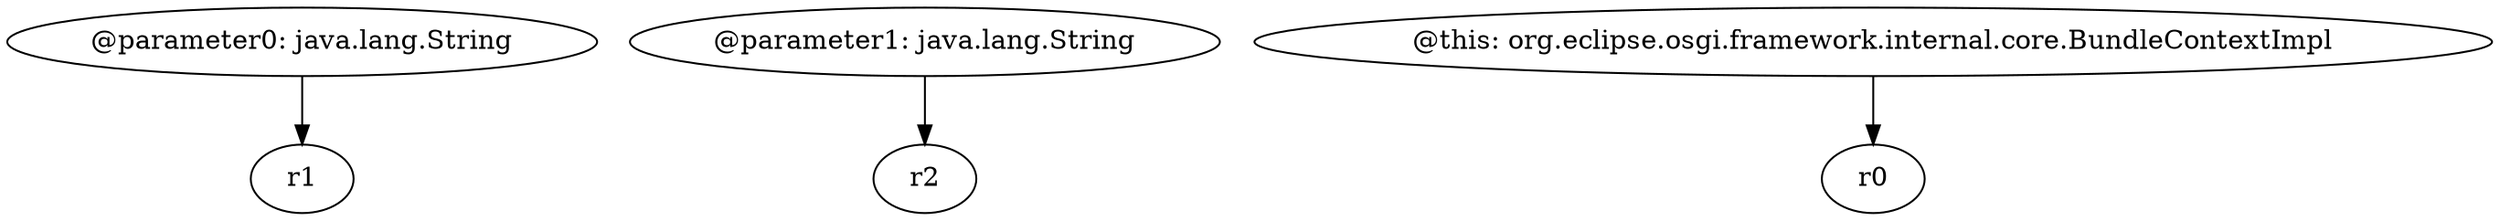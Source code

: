 digraph g {
0[label="@parameter0: java.lang.String"]
1[label="r1"]
0->1[label=""]
2[label="@parameter1: java.lang.String"]
3[label="r2"]
2->3[label=""]
4[label="@this: org.eclipse.osgi.framework.internal.core.BundleContextImpl"]
5[label="r0"]
4->5[label=""]
}